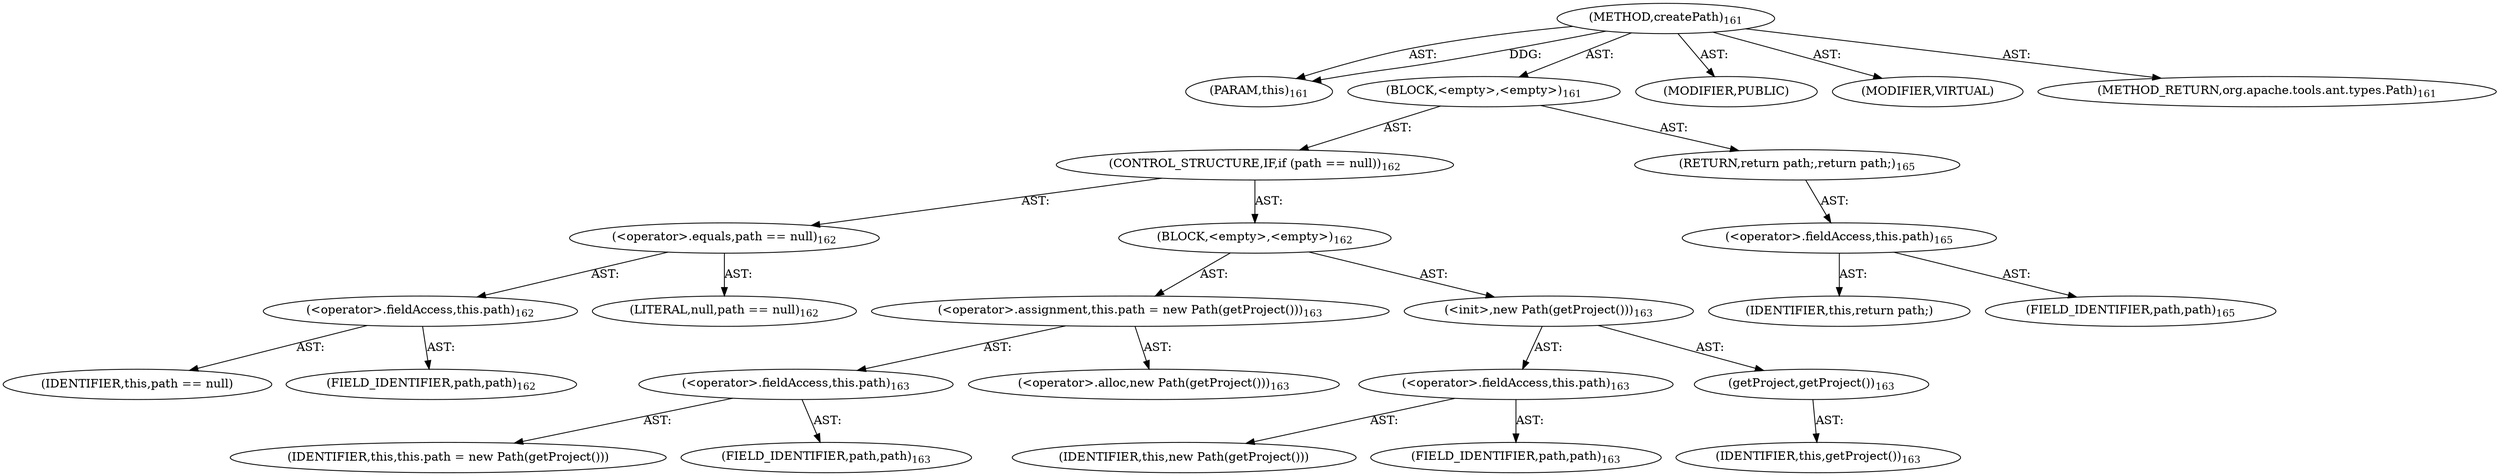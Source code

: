digraph "createPath" {  
"111669149701" [label = <(METHOD,createPath)<SUB>161</SUB>> ]
"115964116994" [label = <(PARAM,this)<SUB>161</SUB>> ]
"25769803781" [label = <(BLOCK,&lt;empty&gt;,&lt;empty&gt;)<SUB>161</SUB>> ]
"47244640256" [label = <(CONTROL_STRUCTURE,IF,if (path == null))<SUB>162</SUB>> ]
"30064771085" [label = <(&lt;operator&gt;.equals,path == null)<SUB>162</SUB>> ]
"30064771086" [label = <(&lt;operator&gt;.fieldAccess,this.path)<SUB>162</SUB>> ]
"68719476750" [label = <(IDENTIFIER,this,path == null)> ]
"55834574853" [label = <(FIELD_IDENTIFIER,path,path)<SUB>162</SUB>> ]
"90194313225" [label = <(LITERAL,null,path == null)<SUB>162</SUB>> ]
"25769803782" [label = <(BLOCK,&lt;empty&gt;,&lt;empty&gt;)<SUB>162</SUB>> ]
"30064771087" [label = <(&lt;operator&gt;.assignment,this.path = new Path(getProject()))<SUB>163</SUB>> ]
"30064771088" [label = <(&lt;operator&gt;.fieldAccess,this.path)<SUB>163</SUB>> ]
"68719476751" [label = <(IDENTIFIER,this,this.path = new Path(getProject()))> ]
"55834574854" [label = <(FIELD_IDENTIFIER,path,path)<SUB>163</SUB>> ]
"30064771089" [label = <(&lt;operator&gt;.alloc,new Path(getProject()))<SUB>163</SUB>> ]
"30064771090" [label = <(&lt;init&gt;,new Path(getProject()))<SUB>163</SUB>> ]
"30064771091" [label = <(&lt;operator&gt;.fieldAccess,this.path)<SUB>163</SUB>> ]
"68719476752" [label = <(IDENTIFIER,this,new Path(getProject()))> ]
"55834574855" [label = <(FIELD_IDENTIFIER,path,path)<SUB>163</SUB>> ]
"30064771092" [label = <(getProject,getProject())<SUB>163</SUB>> ]
"68719476738" [label = <(IDENTIFIER,this,getProject())<SUB>163</SUB>> ]
"146028888065" [label = <(RETURN,return path;,return path;)<SUB>165</SUB>> ]
"30064771093" [label = <(&lt;operator&gt;.fieldAccess,this.path)<SUB>165</SUB>> ]
"68719476753" [label = <(IDENTIFIER,this,return path;)> ]
"55834574856" [label = <(FIELD_IDENTIFIER,path,path)<SUB>165</SUB>> ]
"133143986191" [label = <(MODIFIER,PUBLIC)> ]
"133143986192" [label = <(MODIFIER,VIRTUAL)> ]
"128849018885" [label = <(METHOD_RETURN,org.apache.tools.ant.types.Path)<SUB>161</SUB>> ]
  "111669149701" -> "115964116994"  [ label = "AST: "] 
  "111669149701" -> "25769803781"  [ label = "AST: "] 
  "111669149701" -> "133143986191"  [ label = "AST: "] 
  "111669149701" -> "133143986192"  [ label = "AST: "] 
  "111669149701" -> "128849018885"  [ label = "AST: "] 
  "25769803781" -> "47244640256"  [ label = "AST: "] 
  "25769803781" -> "146028888065"  [ label = "AST: "] 
  "47244640256" -> "30064771085"  [ label = "AST: "] 
  "47244640256" -> "25769803782"  [ label = "AST: "] 
  "30064771085" -> "30064771086"  [ label = "AST: "] 
  "30064771085" -> "90194313225"  [ label = "AST: "] 
  "30064771086" -> "68719476750"  [ label = "AST: "] 
  "30064771086" -> "55834574853"  [ label = "AST: "] 
  "25769803782" -> "30064771087"  [ label = "AST: "] 
  "25769803782" -> "30064771090"  [ label = "AST: "] 
  "30064771087" -> "30064771088"  [ label = "AST: "] 
  "30064771087" -> "30064771089"  [ label = "AST: "] 
  "30064771088" -> "68719476751"  [ label = "AST: "] 
  "30064771088" -> "55834574854"  [ label = "AST: "] 
  "30064771090" -> "30064771091"  [ label = "AST: "] 
  "30064771090" -> "30064771092"  [ label = "AST: "] 
  "30064771091" -> "68719476752"  [ label = "AST: "] 
  "30064771091" -> "55834574855"  [ label = "AST: "] 
  "30064771092" -> "68719476738"  [ label = "AST: "] 
  "146028888065" -> "30064771093"  [ label = "AST: "] 
  "30064771093" -> "68719476753"  [ label = "AST: "] 
  "30064771093" -> "55834574856"  [ label = "AST: "] 
  "111669149701" -> "115964116994"  [ label = "DDG: "] 
}
